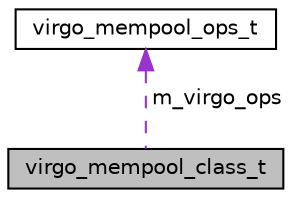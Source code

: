 digraph "virgo_mempool_class_t"
{
 // LATEX_PDF_SIZE
  edge [fontname="Helvetica",fontsize="10",labelfontname="Helvetica",labelfontsize="10"];
  node [fontname="Helvetica",fontsize="10",shape=record];
  Node1 [label="virgo_mempool_class_t",height=0.2,width=0.4,color="black", fillcolor="grey75", style="filled", fontcolor="black",tooltip=" "];
  Node2 -> Node1 [dir="back",color="darkorchid3",fontsize="10",style="dashed",label=" m_virgo_ops" ,fontname="Helvetica"];
  Node2 [label="virgo_mempool_ops_t",height=0.2,width=0.4,color="black", fillcolor="white", style="filled",URL="$structvirgo__mempool__ops__t.html",tooltip=" "];
}
